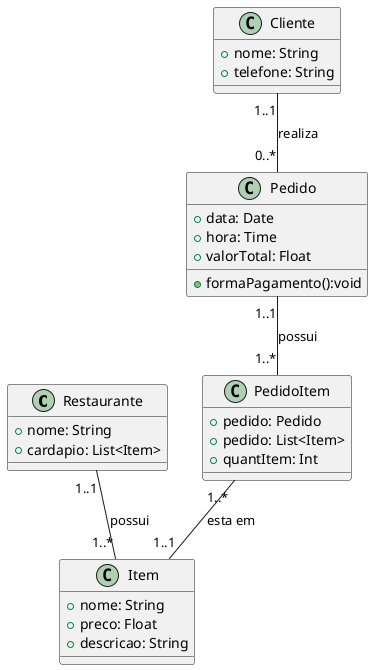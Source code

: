 @startuml DC - Pedidos de Restaurante

class Restaurante {
    +nome: String
    +cardapio: List<Item>
}

class Item {
    +nome: String
    +preco: Float
    +descricao: String
}

/'
class Cardapio {
    +nome: String
}
'/

class PedidoItem {
    +pedido: Pedido
    +pedido: List<Item>
    +quantItem: Int
}

class Pedido {
    +data: Date
    +hora: Time
    +valorTotal: Float
    +formaPagamento():void
}

class Cliente {
    +nome: String
    +telefone: String
}

Restaurante "1..1" -- "1..*" Item : possui
'Restaurante "1..1" -- "1..*" Cardapio : possui
'Cardapio "1..1" -- "0..*" Item : contém
Pedido "1..1" -- "1..*" PedidoItem : possui
PedidoItem "1..*" -- "1..1" Item : esta em
Cliente "1..1" -- "0..*" Pedido : realiza
'Pedido "1..1" -- "1..*" Pagamento : tem
@enduml
